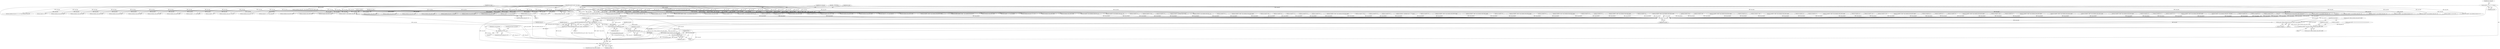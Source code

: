 digraph "0_wildmidi_660b513d99bced8783a4a5984ac2f742c74ebbdd_2@array" {
"1000905" [label="(Call,mus_event[2] = mus_data[mus_data_ofs + 2])"];
"1000227" [label="(Call,memcmp(mus_data, mus_hdr, 4))"];
"1000124" [label="(MethodParameterIn,uint8_t *mus_data)"];
"1000128" [label="(Call,mus_hdr[] = { 'M', 'U', 'S', 0x1A })"];
"1001166" [label="(Call,(uint8_t *)mus_event)"];
"1000560" [label="(Call,mus_prev_vol[mus_data[mus_data_ofs] & 0x0f] = mus_event[2])"];
"1000596" [label="(Call,mus_event[2] = mus_prev_vol[mus_data[mus_data_ofs] & 0x0f])"];
"1001164" [label="(Call,_WM_SetupMidiEvent(mus_mdi, (uint8_t *)mus_event, 0))"];
"1001162" [label="(Call,setup_ret = _WM_SetupMidiEvent(mus_mdi, (uint8_t *)mus_event, 0))"];
"1001171" [label="(Call,setup_ret == 0)"];
"1001282" [label="(Call,_WM_midi_setup_endoftrack(mus_mdi))"];
"1001311" [label="(Call,_WM_ResetToStart(mus_mdi))"];
"1001320" [label="(Return,return (mus_mdi);)"];
"1001322" [label="(Call,_WM_freeMDI(mus_mdi))"];
"1000500" [label="(Call,mus_event[2] = 0)"];
"1000914" [label="(Call,mus_event[3] = 0)"];
"1000228" [label="(Identifier,mus_data)"];
"1001049" [label="(Call,mus_event[0] = 0xb0 | (mus_data[mus_data_ofs] & 0x0f))"];
"1000180" [label="(Call,mus_event[] = { 0, 0, 0, 0 })"];
"1000900" [label="(Call,mus_event[1] = 1)"];
"1000710" [label="(Call,mus_event[1] = 123)"];
"1000607" [label="(Call,mus_event[3] = 0)"];
"1001283" [label="(Identifier,mus_mdi)"];
"1001164" [label="(Call,_WM_SetupMidiEvent(mus_mdi, (uint8_t *)mus_event, 0))"];
"1000705" [label="(Call,mus_data[mus_data_ofs] & 0x0f)"];
"1000637" [label="(Call,mus_event[1] = pitchbend_tmp & 0x7f)"];
"1000687" [label="(Call,mus_event[2] = 0)"];
"1000889" [label="(Call,mus_event[0] = 0xb0 | (mus_data[mus_data_ofs] & 0x0f))"];
"1001028" [label="(Call,mus_event[1] = 91)"];
"1000692" [label="(Call,mus_event[3] = 0)"];
"1000932" [label="(Call,mus_event[1] = 7)"];
"1001176" [label="(JumpTarget,_mus_next_data:)"];
"1000909" [label="(Call,mus_data[mus_data_ofs + 2])"];
"1000845" [label="(Call,mus_event[2] = 0)"];
"1000572" [label="(Block,)"];
"1001287" [label="(Identifier,mus_mdi)"];
"1000422" [label="(Call,mus_data[mus_data_ofs] & 0x0f)"];
"1000959" [label="(Call,mus_data[mus_data_ofs] & 0x0f)"];
"1001065" [label="(Call,mus_event[2] = mus_data[mus_data_ofs + 2])"];
"1000850" [label="(Call,mus_event[3] = 0)"];
"1000906" [label="(Call,mus_event[2])"];
"1001033" [label="(Call,mus_event[2] = mus_data[mus_data_ofs + 2])"];
"1000513" [label="(Call,mus_data[mus_data_ofs + 1] & 0x80)"];
"1001017" [label="(Call,mus_event[0] = 0xb0 | (mus_data[mus_data_ofs] & 0x0f))"];
"1000546" [label="(Call,mus_event[2] = mus_data[mus_data_ofs + 2])"];
"1000342" [label="(Call,(mus_data[mus_data_ofs + 1] << 8) | mus_data[mus_data_ofs])"];
"1000276" [label="(Call,mus_data[11] << 8)"];
"1000486" [label="(Call,mus_data[mus_data_ofs] & 0x0f)"];
"1000831" [label="(Call,mus_data[mus_data_ofs] & 0x0f)"];
"1000794" [label="(Call,mus_event[1] = 121)"];
"1000720" [label="(Call,mus_event[3] = 0)"];
"1000905" [label="(Call,mus_event[2] = mus_data[mus_data_ofs + 2])"];
"1000978" [label="(Call,mus_event[3] = 0)"];
"1000644" [label="(Call,mus_event[2] = (pitchbend_tmp >> 7) & 0x7f)"];
"1000927" [label="(Call,mus_data[mus_data_ofs] & 0x0f)"];
"1000560" [label="(Call,mus_prev_vol[mus_data[mus_data_ofs] & 0x0f] = mus_event[2])"];
"1000241" [label="(Identifier,mus_song_len)"];
"1000748" [label="(Call,mus_event[3] = 0)"];
"1000576" [label="(Call,mus_event[0] = 0x90 | (mus_data[mus_data_ofs] & 0x0f))"];
"1000985" [label="(Call,mus_event[0] = 0xb0 | (mus_data[mus_data_ofs] & 0x0f))"];
"1000789" [label="(Call,mus_data[mus_data_ofs] & 0x0f)"];
"1001138" [label="(Call,mus_event[3] = 0)"];
"1001081" [label="(Call,mus_event[0] = 0xb0 | (mus_data[mus_data_ofs] & 0x0f))"];
"1000455" [label="(Call,mus_data[mus_data_ofs] & 0xf0)"];
"1000804" [label="(Call,mus_event[3] = 0)"];
"1000825" [label="(Call,mus_event[0] = 0xc0 | (mus_data[mus_data_ofs] & 0x0f))"];
"1000868" [label="(Call,mus_event[1] = 0)"];
"1000226" [label="(ControlStructure,if (memcmp(mus_data, mus_hdr, 4)))"];
"1000602" [label="(Call,mus_data[mus_data_ofs] & 0x0f)"];
"1000555" [label="(Call,mus_event[3] = 0)"];
"1000863" [label="(Call,mus_data[mus_data_ofs] & 0x0f)"];
"1000699" [label="(Call,mus_event[0] = 0xb0 | (mus_data[mus_data_ofs] & 0x0f))"];
"1000242" [label="(Call,(mus_data[5] << 8) | mus_data[4])"];
"1000916" [label="(Identifier,mus_event)"];
"1001163" [label="(Identifier,setup_ret)"];
"1000265" [label="(Call,mus_data[9] << 8)"];
"1001203" [label="(Call,mus_data[mus_data_ofs++] & 0x7f)"];
"1001074" [label="(Call,mus_event[3] = 0)"];
"1001282" [label="(Call,_WM_midi_setup_endoftrack(mus_mdi))"];
"1000129" [label="(Identifier,mus_hdr)"];
"1000491" [label="(Call,mus_event[1] = mus_data[mus_data_ofs + 1])"];
"1000520" [label="(Block,)"];
"1000783" [label="(Call,mus_event[0] = 0xb0 | (mus_data[mus_data_ofs] & 0x0f))"];
"1000233" [label="(Identifier,__FUNCTION__)"];
"1000469" [label="(Call,mus_data[mus_data_ofs] >> 4)"];
"1000275" [label="(Call,(mus_data[11] << 8) | mus_data[10])"];
"1000991" [label="(Call,mus_data[mus_data_ofs] & 0x0f)"];
"1001092" [label="(Call,mus_event[1] = 64)"];
"1000229" [label="(Identifier,mus_hdr)"];
"1000450" [label="(Call,mus_data[mus_data_ofs] = (mus_data[mus_data_ofs] & 0xf0) | 0x0f)"];
"1000128" [label="(Call,mus_hdr[] = { 'M', 'U', 'S', 0x1A })"];
"1001162" [label="(Call,setup_ret = _WM_SetupMidiEvent(mus_mdi, (uint8_t *)mus_event, 0))"];
"1000126" [label="(Block,)"];
"1000582" [label="(Call,mus_data[mus_data_ofs] & 0x0f)"];
"1001129" [label="(Call,mus_event[2] = mus_data[mus_data_ofs + 2])"];
"1000132" [label="(Identifier,mus_song_ofs)"];
"1001060" [label="(Call,mus_event[1] = 93)"];
"1001316" [label="(ControlStructure,if (mus_mdi->reverb))"];
"1000823" [label="(Block,)"];
"1001320" [label="(Return,return (mus_mdi);)"];
"1001171" [label="(Call,setup_ret == 0)"];
"1001179" [label="(Call,mus_data[mus_data_ofs] & 0x80)"];
"1000727" [label="(Call,mus_event[0] = 0xb0 | (mus_data[mus_data_ofs] & 0x0f))"];
"1000771" [label="(Call,mus_event[2] = 0)"];
"1000612" [label="(ControlStructure,break;)"];
"1001165" [label="(Identifier,mus_mdi)"];
"1000682" [label="(Call,mus_event[1] = 120)"];
"1000600" [label="(Call,mus_prev_vol[mus_data[mus_data_ofs] & 0x0f])"];
"1001097" [label="(Call,mus_event[2] = mus_data[mus_data_ofs + 2])"];
"1001001" [label="(Call,mus_event[2] = mus_data[mus_data_ofs + 2])"];
"1000921" [label="(Call,mus_event[0] = 0xb0 | (mus_data[mus_data_ofs] & 0x0f))"];
"1001169" [label="(Literal,0)"];
"1001323" [label="(Identifier,mus_mdi)"];
"1001321" [label="(Identifier,mus_mdi)"];
"1001106" [label="(Call,mus_event[3] = 0)"];
"1000563" [label="(Call,mus_data[mus_data_ofs] & 0x0f)"];
"1000882" [label="(Call,mus_event[3] = 0)"];
"1001325" [label="(Identifier,NULL)"];
"1000443" [label="(Call,mus_data[mus_data_ofs] & 0x0f)"];
"1000412" [label="(Block,)"];
"1000539" [label="(Call,mus_data[mus_data_ofs + 1] & 0x7f)"];
"1001173" [label="(Literal,0)"];
"1001166" [label="(Call,(uint8_t *)mus_event)"];
"1000873" [label="(Call,mus_event[2] = mus_data[mus_data_ofs + 2])"];
"1000253" [label="(Call,(mus_data[7] << 8) | mus_data[6])"];
"1000630" [label="(Call,mus_data[mus_data_ofs + 1] << 6)"];
"1001313" [label="(JumpTarget,_mus_end:)"];
"1001311" [label="(Call,_WM_ResetToStart(mus_mdi))"];
"1000254" [label="(Call,mus_data[7] << 8)"];
"1000671" [label="(Call,mus_event[0] = 0xb0 | (mus_data[mus_data_ofs] & 0x0f))"];
"1001172" [label="(Identifier,setup_ret)"];
"1000715" [label="(Call,mus_event[2] = 0)"];
"1000530" [label="(Call,mus_data[mus_data_ofs] & 0x0f)"];
"1000937" [label="(Call,mus_event[2] = mus_data[mus_data_ofs + 2])"];
"1001209" [label="(Call,mus_data[mus_data_ofs - 1] & 0x80)"];
"1000187" [label="(Call,mus_prev_vol[] = { 0, 0, 0, 0, 0, 0, 0, 0, 0, 0, 0, 0, 0, 0, 0, 0 })"];
"1000414" [label="(Call,MUS_EVENT_DEBUG(\"Before\", mus_data[mus_data_ofs], 0))"];
"1000964" [label="(Call,mus_event[1] = 10)"];
"1000766" [label="(Call,mus_event[1] = 127)"];
"1000617" [label="(Call,mus_event[0] = 0xe0 | (mus_data[mus_data_ofs] & 0x0f))"];
"1001010" [label="(Call,mus_event[3] = 0)"];
"1000653" [label="(Call,mus_event[3] = 0)"];
"1000587" [label="(Call,mus_event[1] = mus_data[mus_data_ofs + 1])"];
"1000623" [label="(Call,mus_data[mus_data_ofs] & 0x0f)"];
"1001326" [label="(MethodReturn,RET)"];
"1000243" [label="(Call,mus_data[5] << 8)"];
"1000291" [label="(Call,mus_data[13] << 8)"];
"1000776" [label="(Call,mus_event[3] = 0)"];
"1000124" [label="(MethodParameterIn,uint8_t *mus_data)"];
"1000480" [label="(Call,mus_event[0] = 0x80 | (mus_data[mus_data_ofs] & 0x0f))"];
"1000609" [label="(Identifier,mus_event)"];
"1001119" [label="(Call,mus_data[mus_data_ofs] & 0x0f)"];
"1000738" [label="(Call,mus_event[1] = 126)"];
"1000895" [label="(Call,mus_data[mus_data_ofs] & 0x0f)"];
"1000227" [label="(Call,memcmp(mus_data, mus_hdr, 4))"];
"1001023" [label="(Call,mus_data[mus_data_ofs] & 0x0f)"];
"1001170" [label="(ControlStructure,if (setup_ret == 0))"];
"1000946" [label="(Call,mus_event[3] = 0)"];
"1000969" [label="(Call,mus_event[2] = mus_data[mus_data_ofs + 2])"];
"1000857" [label="(Call,mus_event[0] = 0xb0 | (mus_data[mus_data_ofs] & 0x0f))"];
"1000596" [label="(Call,mus_event[2] = mus_prev_vol[mus_data[mus_data_ofs] & 0x0f])"];
"1001175" [label="(ControlStructure,goto _mus_end;)"];
"1001312" [label="(Identifier,mus_mdi)"];
"1001113" [label="(Call,mus_event[0] = 0xb0 | (mus_data[mus_data_ofs] & 0x0f))"];
"1000733" [label="(Call,mus_data[mus_data_ofs] & 0x0f)"];
"1000406" [label="(Call,_WM_midi_setup_tempo(mus_mdi, (uint32_t)tempo_f))"];
"1000290" [label="(Call,(mus_data[13] << 8) | mus_data[12])"];
"1000755" [label="(Call,mus_event[0] = 0xb0 | (mus_data[mus_data_ofs] & 0x0f))"];
"1000597" [label="(Call,mus_event[2])"];
"1000230" [label="(Literal,4)"];
"1001055" [label="(Call,mus_data[mus_data_ofs] & 0x0f)"];
"1000953" [label="(Call,mus_event[0] = 0xb0 | (mus_data[mus_data_ofs] & 0x0f))"];
"1000429" [label="(Call,mus_data[mus_data_ofs] = (mus_data[mus_data_ofs] & 0xf0) | 0x09)"];
"1001168" [label="(Identifier,mus_event)"];
"1001042" [label="(Call,mus_event[3] = 0)"];
"1000743" [label="(Call,mus_event[2] = 0)"];
"1001322" [label="(Call,_WM_freeMDI(mus_mdi))"];
"1000561" [label="(Call,mus_prev_vol[mus_data[mus_data_ofs] & 0x0f])"];
"1000996" [label="(Call,mus_event[1] = 11)"];
"1000524" [label="(Call,mus_event[0] = 0x90 | (mus_data[mus_data_ofs] & 0x0f))"];
"1000461" [label="(Call,MUS_EVENT_DEBUG(\"After\", mus_data[mus_data_ofs], 0))"];
"1000677" [label="(Call,mus_data[mus_data_ofs] & 0x0f)"];
"1000535" [label="(Call,mus_event[1] = mus_data[mus_data_ofs + 1] & 0x7f)"];
"1000799" [label="(Call,mus_event[2] = 0)"];
"1000264" [label="(Call,(mus_data[9] << 8) | mus_data[8])"];
"1000505" [label="(Call,mus_event[3] = 0)"];
"1000343" [label="(Call,mus_data[mus_data_ofs + 1] << 8)"];
"1000434" [label="(Call,mus_data[mus_data_ofs] & 0xf0)"];
"1000761" [label="(Call,mus_data[mus_data_ofs] & 0x0f)"];
"1001124" [label="(Call,mus_event[1] = 67)"];
"1000836" [label="(Call,mus_event[1] = mus_data[mus_data_ofs + 2])"];
"1000568" [label="(Call,mus_event[2])"];
"1001087" [label="(Call,mus_data[mus_data_ofs] & 0x0f)"];
"1000905" -> "1000823"  [label="AST: "];
"1000905" -> "1000909"  [label="CFG: "];
"1000906" -> "1000905"  [label="AST: "];
"1000909" -> "1000905"  [label="AST: "];
"1000916" -> "1000905"  [label="CFG: "];
"1000905" -> "1001326"  [label="DDG: mus_event[2]"];
"1000905" -> "1001326"  [label="DDG: mus_data[mus_data_ofs + 2]"];
"1000227" -> "1000905"  [label="DDG: mus_data"];
"1000124" -> "1000905"  [label="DDG: mus_data"];
"1000905" -> "1001166"  [label="DDG: mus_event[2]"];
"1000227" -> "1000226"  [label="AST: "];
"1000227" -> "1000230"  [label="CFG: "];
"1000228" -> "1000227"  [label="AST: "];
"1000229" -> "1000227"  [label="AST: "];
"1000230" -> "1000227"  [label="AST: "];
"1000233" -> "1000227"  [label="CFG: "];
"1000241" -> "1000227"  [label="CFG: "];
"1000227" -> "1001326"  [label="DDG: memcmp(mus_data, mus_hdr, 4)"];
"1000227" -> "1001326"  [label="DDG: mus_data"];
"1000227" -> "1001326"  [label="DDG: mus_hdr"];
"1000124" -> "1000227"  [label="DDG: mus_data"];
"1000128" -> "1000227"  [label="DDG: mus_hdr"];
"1000227" -> "1000243"  [label="DDG: mus_data"];
"1000227" -> "1000242"  [label="DDG: mus_data"];
"1000227" -> "1000254"  [label="DDG: mus_data"];
"1000227" -> "1000253"  [label="DDG: mus_data"];
"1000227" -> "1000265"  [label="DDG: mus_data"];
"1000227" -> "1000264"  [label="DDG: mus_data"];
"1000227" -> "1000276"  [label="DDG: mus_data"];
"1000227" -> "1000275"  [label="DDG: mus_data"];
"1000227" -> "1000291"  [label="DDG: mus_data"];
"1000227" -> "1000290"  [label="DDG: mus_data"];
"1000227" -> "1000343"  [label="DDG: mus_data"];
"1000227" -> "1000342"  [label="DDG: mus_data"];
"1000227" -> "1000414"  [label="DDG: mus_data"];
"1000227" -> "1000422"  [label="DDG: mus_data"];
"1000227" -> "1000434"  [label="DDG: mus_data"];
"1000227" -> "1000443"  [label="DDG: mus_data"];
"1000227" -> "1000455"  [label="DDG: mus_data"];
"1000227" -> "1000461"  [label="DDG: mus_data"];
"1000227" -> "1000469"  [label="DDG: mus_data"];
"1000227" -> "1000486"  [label="DDG: mus_data"];
"1000227" -> "1000491"  [label="DDG: mus_data"];
"1000227" -> "1000513"  [label="DDG: mus_data"];
"1000227" -> "1000530"  [label="DDG: mus_data"];
"1000227" -> "1000539"  [label="DDG: mus_data"];
"1000227" -> "1000546"  [label="DDG: mus_data"];
"1000227" -> "1000563"  [label="DDG: mus_data"];
"1000227" -> "1000582"  [label="DDG: mus_data"];
"1000227" -> "1000587"  [label="DDG: mus_data"];
"1000227" -> "1000602"  [label="DDG: mus_data"];
"1000227" -> "1000623"  [label="DDG: mus_data"];
"1000227" -> "1000630"  [label="DDG: mus_data"];
"1000227" -> "1000677"  [label="DDG: mus_data"];
"1000227" -> "1000705"  [label="DDG: mus_data"];
"1000227" -> "1000733"  [label="DDG: mus_data"];
"1000227" -> "1000761"  [label="DDG: mus_data"];
"1000227" -> "1000789"  [label="DDG: mus_data"];
"1000227" -> "1000831"  [label="DDG: mus_data"];
"1000227" -> "1000836"  [label="DDG: mus_data"];
"1000227" -> "1000863"  [label="DDG: mus_data"];
"1000227" -> "1000873"  [label="DDG: mus_data"];
"1000227" -> "1000895"  [label="DDG: mus_data"];
"1000227" -> "1000927"  [label="DDG: mus_data"];
"1000227" -> "1000937"  [label="DDG: mus_data"];
"1000227" -> "1000959"  [label="DDG: mus_data"];
"1000227" -> "1000969"  [label="DDG: mus_data"];
"1000227" -> "1000991"  [label="DDG: mus_data"];
"1000227" -> "1001001"  [label="DDG: mus_data"];
"1000227" -> "1001023"  [label="DDG: mus_data"];
"1000227" -> "1001033"  [label="DDG: mus_data"];
"1000227" -> "1001055"  [label="DDG: mus_data"];
"1000227" -> "1001065"  [label="DDG: mus_data"];
"1000227" -> "1001087"  [label="DDG: mus_data"];
"1000227" -> "1001097"  [label="DDG: mus_data"];
"1000227" -> "1001119"  [label="DDG: mus_data"];
"1000227" -> "1001129"  [label="DDG: mus_data"];
"1000227" -> "1001179"  [label="DDG: mus_data"];
"1000227" -> "1001203"  [label="DDG: mus_data"];
"1000227" -> "1001209"  [label="DDG: mus_data"];
"1000124" -> "1000123"  [label="AST: "];
"1000124" -> "1001326"  [label="DDG: mus_data"];
"1000124" -> "1000243"  [label="DDG: mus_data"];
"1000124" -> "1000242"  [label="DDG: mus_data"];
"1000124" -> "1000254"  [label="DDG: mus_data"];
"1000124" -> "1000253"  [label="DDG: mus_data"];
"1000124" -> "1000265"  [label="DDG: mus_data"];
"1000124" -> "1000264"  [label="DDG: mus_data"];
"1000124" -> "1000276"  [label="DDG: mus_data"];
"1000124" -> "1000275"  [label="DDG: mus_data"];
"1000124" -> "1000291"  [label="DDG: mus_data"];
"1000124" -> "1000290"  [label="DDG: mus_data"];
"1000124" -> "1000343"  [label="DDG: mus_data"];
"1000124" -> "1000342"  [label="DDG: mus_data"];
"1000124" -> "1000414"  [label="DDG: mus_data"];
"1000124" -> "1000422"  [label="DDG: mus_data"];
"1000124" -> "1000429"  [label="DDG: mus_data"];
"1000124" -> "1000434"  [label="DDG: mus_data"];
"1000124" -> "1000443"  [label="DDG: mus_data"];
"1000124" -> "1000450"  [label="DDG: mus_data"];
"1000124" -> "1000455"  [label="DDG: mus_data"];
"1000124" -> "1000461"  [label="DDG: mus_data"];
"1000124" -> "1000469"  [label="DDG: mus_data"];
"1000124" -> "1000486"  [label="DDG: mus_data"];
"1000124" -> "1000491"  [label="DDG: mus_data"];
"1000124" -> "1000513"  [label="DDG: mus_data"];
"1000124" -> "1000530"  [label="DDG: mus_data"];
"1000124" -> "1000539"  [label="DDG: mus_data"];
"1000124" -> "1000546"  [label="DDG: mus_data"];
"1000124" -> "1000563"  [label="DDG: mus_data"];
"1000124" -> "1000582"  [label="DDG: mus_data"];
"1000124" -> "1000587"  [label="DDG: mus_data"];
"1000124" -> "1000602"  [label="DDG: mus_data"];
"1000124" -> "1000623"  [label="DDG: mus_data"];
"1000124" -> "1000630"  [label="DDG: mus_data"];
"1000124" -> "1000677"  [label="DDG: mus_data"];
"1000124" -> "1000705"  [label="DDG: mus_data"];
"1000124" -> "1000733"  [label="DDG: mus_data"];
"1000124" -> "1000761"  [label="DDG: mus_data"];
"1000124" -> "1000789"  [label="DDG: mus_data"];
"1000124" -> "1000831"  [label="DDG: mus_data"];
"1000124" -> "1000836"  [label="DDG: mus_data"];
"1000124" -> "1000863"  [label="DDG: mus_data"];
"1000124" -> "1000873"  [label="DDG: mus_data"];
"1000124" -> "1000895"  [label="DDG: mus_data"];
"1000124" -> "1000927"  [label="DDG: mus_data"];
"1000124" -> "1000937"  [label="DDG: mus_data"];
"1000124" -> "1000959"  [label="DDG: mus_data"];
"1000124" -> "1000969"  [label="DDG: mus_data"];
"1000124" -> "1000991"  [label="DDG: mus_data"];
"1000124" -> "1001001"  [label="DDG: mus_data"];
"1000124" -> "1001023"  [label="DDG: mus_data"];
"1000124" -> "1001033"  [label="DDG: mus_data"];
"1000124" -> "1001055"  [label="DDG: mus_data"];
"1000124" -> "1001065"  [label="DDG: mus_data"];
"1000124" -> "1001087"  [label="DDG: mus_data"];
"1000124" -> "1001097"  [label="DDG: mus_data"];
"1000124" -> "1001119"  [label="DDG: mus_data"];
"1000124" -> "1001129"  [label="DDG: mus_data"];
"1000124" -> "1001179"  [label="DDG: mus_data"];
"1000124" -> "1001203"  [label="DDG: mus_data"];
"1000124" -> "1001209"  [label="DDG: mus_data"];
"1000128" -> "1000126"  [label="AST: "];
"1000128" -> "1000129"  [label="CFG: "];
"1000129" -> "1000128"  [label="AST: "];
"1000132" -> "1000128"  [label="CFG: "];
"1000128" -> "1001326"  [label="DDG: mus_hdr"];
"1001166" -> "1001164"  [label="AST: "];
"1001166" -> "1001168"  [label="CFG: "];
"1001167" -> "1001166"  [label="AST: "];
"1001168" -> "1001166"  [label="AST: "];
"1001169" -> "1001166"  [label="CFG: "];
"1001166" -> "1001326"  [label="DDG: mus_event"];
"1001166" -> "1000560"  [label="DDG: mus_event"];
"1001166" -> "1001164"  [label="DDG: mus_event"];
"1000715" -> "1001166"  [label="DDG: mus_event[2]"];
"1000710" -> "1001166"  [label="DDG: mus_event[1]"];
"1001097" -> "1001166"  [label="DDG: mus_event[2]"];
"1001049" -> "1001166"  [label="DDG: mus_event[0]"];
"1000845" -> "1001166"  [label="DDG: mus_event[2]"];
"1001106" -> "1001166"  [label="DDG: mus_event[3]"];
"1000748" -> "1001166"  [label="DDG: mus_event[3]"];
"1000946" -> "1001166"  [label="DDG: mus_event[3]"];
"1000857" -> "1001166"  [label="DDG: mus_event[0]"];
"1000850" -> "1001166"  [label="DDG: mus_event[3]"];
"1000804" -> "1001166"  [label="DDG: mus_event[3]"];
"1001074" -> "1001166"  [label="DDG: mus_event[3]"];
"1000637" -> "1001166"  [label="DDG: mus_event[1]"];
"1000699" -> "1001166"  [label="DDG: mus_event[0]"];
"1000524" -> "1001166"  [label="DDG: mus_event[0]"];
"1000692" -> "1001166"  [label="DDG: mus_event[3]"];
"1001129" -> "1001166"  [label="DDG: mus_event[2]"];
"1001113" -> "1001166"  [label="DDG: mus_event[0]"];
"1000873" -> "1001166"  [label="DDG: mus_event[2]"];
"1001065" -> "1001166"  [label="DDG: mus_event[2]"];
"1000882" -> "1001166"  [label="DDG: mus_event[3]"];
"1000505" -> "1001166"  [label="DDG: mus_event[3]"];
"1001060" -> "1001166"  [label="DDG: mus_event[1]"];
"1000576" -> "1001166"  [label="DDG: mus_event[0]"];
"1000617" -> "1001166"  [label="DDG: mus_event[0]"];
"1000964" -> "1001166"  [label="DDG: mus_event[1]"];
"1000743" -> "1001166"  [label="DDG: mus_event[2]"];
"1000937" -> "1001166"  [label="DDG: mus_event[2]"];
"1000596" -> "1001166"  [label="DDG: mus_event[2]"];
"1000682" -> "1001166"  [label="DDG: mus_event[1]"];
"1000978" -> "1001166"  [label="DDG: mus_event[3]"];
"1000766" -> "1001166"  [label="DDG: mus_event[1]"];
"1000738" -> "1001166"  [label="DDG: mus_event[1]"];
"1000587" -> "1001166"  [label="DDG: mus_event[1]"];
"1000794" -> "1001166"  [label="DDG: mus_event[1]"];
"1000607" -> "1001166"  [label="DDG: mus_event[3]"];
"1000996" -> "1001166"  [label="DDG: mus_event[1]"];
"1001017" -> "1001166"  [label="DDG: mus_event[0]"];
"1000889" -> "1001166"  [label="DDG: mus_event[0]"];
"1000535" -> "1001166"  [label="DDG: mus_event[1]"];
"1001138" -> "1001166"  [label="DDG: mus_event[3]"];
"1000180" -> "1001166"  [label="DDG: mus_event"];
"1000776" -> "1001166"  [label="DDG: mus_event[3]"];
"1000671" -> "1001166"  [label="DDG: mus_event[0]"];
"1000555" -> "1001166"  [label="DDG: mus_event[3]"];
"1000799" -> "1001166"  [label="DDG: mus_event[2]"];
"1000783" -> "1001166"  [label="DDG: mus_event[0]"];
"1000720" -> "1001166"  [label="DDG: mus_event[3]"];
"1000500" -> "1001166"  [label="DDG: mus_event[2]"];
"1001042" -> "1001166"  [label="DDG: mus_event[3]"];
"1000932" -> "1001166"  [label="DDG: mus_event[1]"];
"1000985" -> "1001166"  [label="DDG: mus_event[0]"];
"1001001" -> "1001166"  [label="DDG: mus_event[2]"];
"1000687" -> "1001166"  [label="DDG: mus_event[2]"];
"1001028" -> "1001166"  [label="DDG: mus_event[1]"];
"1001092" -> "1001166"  [label="DDG: mus_event[1]"];
"1000825" -> "1001166"  [label="DDG: mus_event[0]"];
"1000644" -> "1001166"  [label="DDG: mus_event[2]"];
"1001010" -> "1001166"  [label="DDG: mus_event[3]"];
"1000491" -> "1001166"  [label="DDG: mus_event[1]"];
"1000653" -> "1001166"  [label="DDG: mus_event[3]"];
"1000969" -> "1001166"  [label="DDG: mus_event[2]"];
"1000914" -> "1001166"  [label="DDG: mus_event[3]"];
"1000480" -> "1001166"  [label="DDG: mus_event[0]"];
"1000953" -> "1001166"  [label="DDG: mus_event[0]"];
"1000727" -> "1001166"  [label="DDG: mus_event[0]"];
"1000771" -> "1001166"  [label="DDG: mus_event[2]"];
"1000755" -> "1001166"  [label="DDG: mus_event[0]"];
"1000836" -> "1001166"  [label="DDG: mus_event[1]"];
"1000921" -> "1001166"  [label="DDG: mus_event[0]"];
"1001033" -> "1001166"  [label="DDG: mus_event[2]"];
"1001124" -> "1001166"  [label="DDG: mus_event[1]"];
"1000900" -> "1001166"  [label="DDG: mus_event[1]"];
"1000868" -> "1001166"  [label="DDG: mus_event[1]"];
"1001081" -> "1001166"  [label="DDG: mus_event[0]"];
"1000546" -> "1001166"  [label="DDG: mus_event[2]"];
"1000560" -> "1000520"  [label="AST: "];
"1000560" -> "1000568"  [label="CFG: "];
"1000561" -> "1000560"  [label="AST: "];
"1000568" -> "1000560"  [label="AST: "];
"1000612" -> "1000560"  [label="CFG: "];
"1000560" -> "1001326"  [label="DDG: mus_event[2]"];
"1000560" -> "1001326"  [label="DDG: mus_prev_vol[mus_data[mus_data_ofs] & 0x0f]"];
"1000180" -> "1000560"  [label="DDG: mus_event"];
"1000546" -> "1000560"  [label="DDG: mus_event[2]"];
"1000560" -> "1000596"  [label="DDG: mus_prev_vol[mus_data[mus_data_ofs] & 0x0f]"];
"1000596" -> "1000572"  [label="AST: "];
"1000596" -> "1000600"  [label="CFG: "];
"1000597" -> "1000596"  [label="AST: "];
"1000600" -> "1000596"  [label="AST: "];
"1000609" -> "1000596"  [label="CFG: "];
"1000596" -> "1001326"  [label="DDG: mus_event[2]"];
"1000596" -> "1001326"  [label="DDG: mus_prev_vol[mus_data[mus_data_ofs] & 0x0f]"];
"1000187" -> "1000596"  [label="DDG: mus_prev_vol"];
"1001164" -> "1001162"  [label="AST: "];
"1001164" -> "1001169"  [label="CFG: "];
"1001165" -> "1001164"  [label="AST: "];
"1001169" -> "1001164"  [label="AST: "];
"1001162" -> "1001164"  [label="CFG: "];
"1001164" -> "1001326"  [label="DDG: (uint8_t *)mus_event"];
"1001164" -> "1001326"  [label="DDG: mus_mdi"];
"1001164" -> "1001162"  [label="DDG: mus_mdi"];
"1001164" -> "1001162"  [label="DDG: (uint8_t *)mus_event"];
"1001164" -> "1001162"  [label="DDG: 0"];
"1000406" -> "1001164"  [label="DDG: mus_mdi"];
"1001164" -> "1001282"  [label="DDG: mus_mdi"];
"1001164" -> "1001320"  [label="DDG: mus_mdi"];
"1001164" -> "1001322"  [label="DDG: mus_mdi"];
"1001162" -> "1000412"  [label="AST: "];
"1001163" -> "1001162"  [label="AST: "];
"1001172" -> "1001162"  [label="CFG: "];
"1001162" -> "1001326"  [label="DDG: _WM_SetupMidiEvent(mus_mdi, (uint8_t *)mus_event, 0)"];
"1001162" -> "1001171"  [label="DDG: setup_ret"];
"1001171" -> "1001170"  [label="AST: "];
"1001171" -> "1001173"  [label="CFG: "];
"1001172" -> "1001171"  [label="AST: "];
"1001173" -> "1001171"  [label="AST: "];
"1001175" -> "1001171"  [label="CFG: "];
"1001176" -> "1001171"  [label="CFG: "];
"1001171" -> "1001326"  [label="DDG: setup_ret"];
"1001171" -> "1001326"  [label="DDG: setup_ret == 0"];
"1001282" -> "1000126"  [label="AST: "];
"1001282" -> "1001283"  [label="CFG: "];
"1001283" -> "1001282"  [label="AST: "];
"1001287" -> "1001282"  [label="CFG: "];
"1001282" -> "1001326"  [label="DDG: _WM_midi_setup_endoftrack(mus_mdi)"];
"1000406" -> "1001282"  [label="DDG: mus_mdi"];
"1001282" -> "1001311"  [label="DDG: mus_mdi"];
"1001311" -> "1000126"  [label="AST: "];
"1001311" -> "1001312"  [label="CFG: "];
"1001312" -> "1001311"  [label="AST: "];
"1001313" -> "1001311"  [label="CFG: "];
"1001311" -> "1001326"  [label="DDG: mus_mdi"];
"1001311" -> "1001326"  [label="DDG: _WM_ResetToStart(mus_mdi)"];
"1001311" -> "1001320"  [label="DDG: mus_mdi"];
"1001311" -> "1001322"  [label="DDG: mus_mdi"];
"1001320" -> "1001316"  [label="AST: "];
"1001320" -> "1001321"  [label="CFG: "];
"1001321" -> "1001320"  [label="AST: "];
"1001326" -> "1001320"  [label="CFG: "];
"1001320" -> "1001326"  [label="DDG: <RET>"];
"1001321" -> "1001320"  [label="DDG: mus_mdi"];
"1000406" -> "1001320"  [label="DDG: mus_mdi"];
"1001322" -> "1000126"  [label="AST: "];
"1001322" -> "1001323"  [label="CFG: "];
"1001323" -> "1001322"  [label="AST: "];
"1001325" -> "1001322"  [label="CFG: "];
"1001322" -> "1001326"  [label="DDG: _WM_freeMDI(mus_mdi)"];
"1001322" -> "1001326"  [label="DDG: mus_mdi"];
"1000406" -> "1001322"  [label="DDG: mus_mdi"];
}
